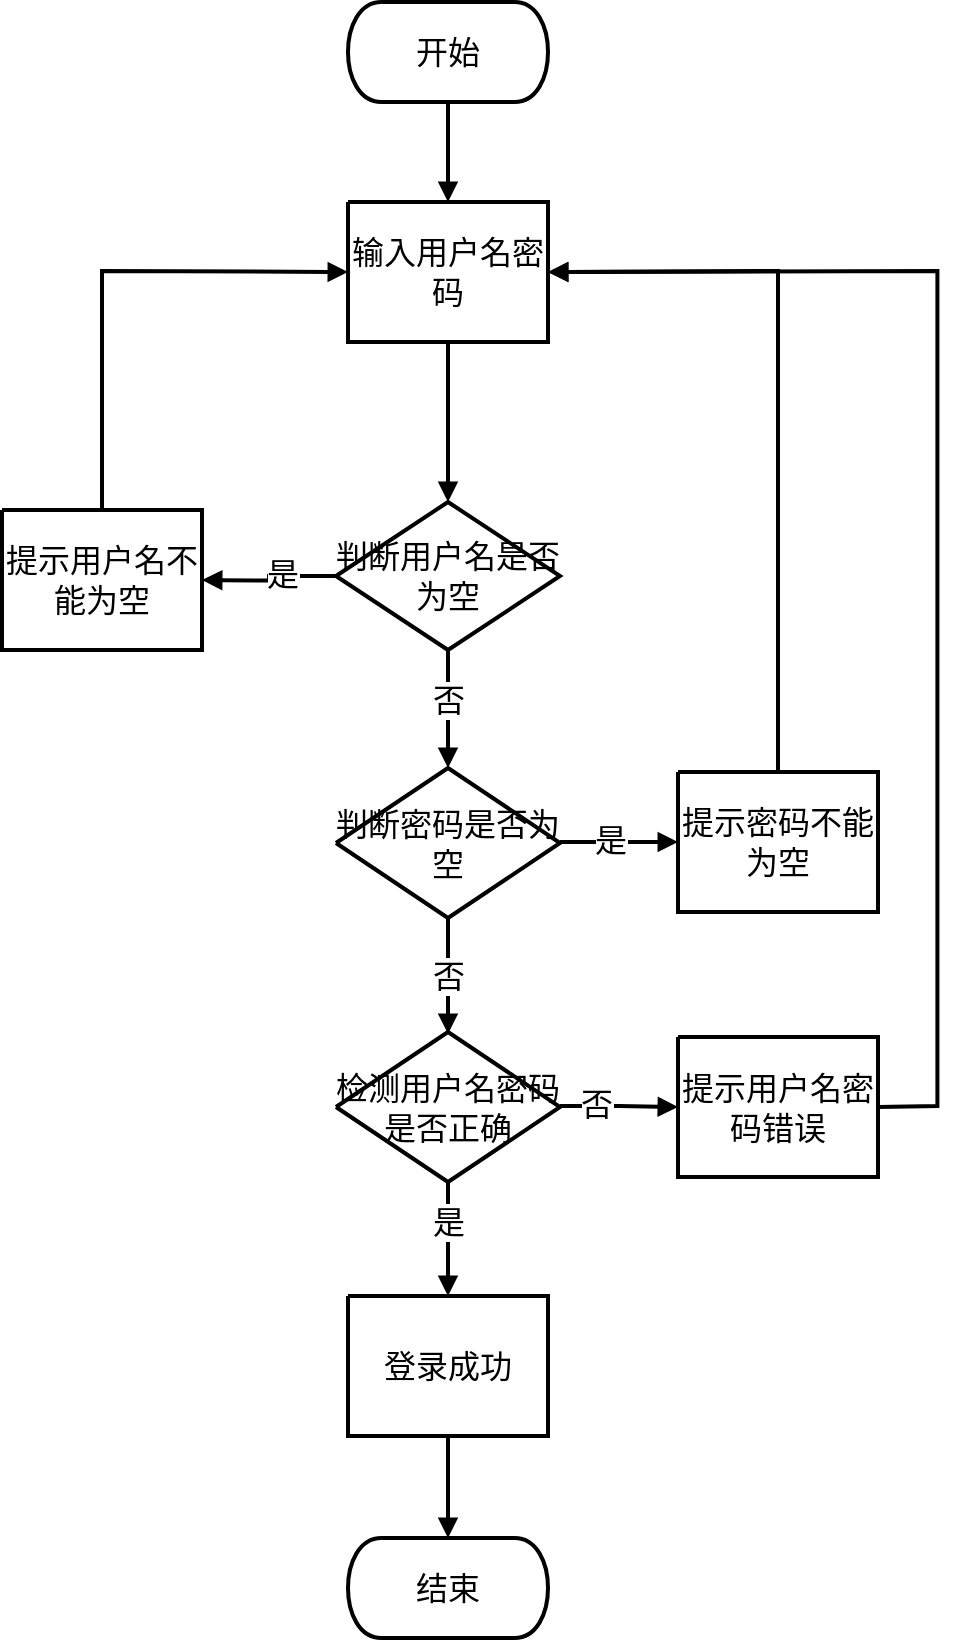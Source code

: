 <mxfile version="27.0.1">
  <diagram name="Page-1" id="j2iqf1lN_lBpIqI17TB4">
    <mxGraphModel dx="1630" dy="901" grid="1" gridSize="10" guides="1" tooltips="1" connect="1" arrows="1" fold="1" page="1" pageScale="1" pageWidth="827" pageHeight="1169" math="0" shadow="0">
      <root>
        <mxCell id="0" />
        <mxCell id="1" parent="0" />
        <UserObject label="&lt;div style=&quot;font-size: 1px&quot;&gt;&lt;p style=&quot;text-align:center;margin-left:0;margin-right:0;margin-top:0px;margin-bottom:0px;text-indent:0;vertical-align:middle;direction:ltr;&quot;&gt;&lt;font style=&quot;font-size:16px;font-family:0;color:#000000;direction:ltr;letter-spacing:0px;line-height:120%;opacity:1&quot;&gt;输入用户名密码&lt;/font&gt;&lt;/p&gt;&lt;/div&gt;" tags="Background" id="w1vzb71OgvnPb8wGR7mG-2">
          <mxCell style="verticalAlign=middle;align=center;overflow=width;vsdxID=1;fillColor=#FFFFFF;gradientColor=none;shape=stencil(nZBRDoQgDERP03+WHsHFe5iISyOCQdT19kIaIxq//Jtp3zTpAFaTaUYNUkwx+F6v1EYD+AUpyRkdKCYFqACrzgf9C352LfuxyWRWg1/yhT/nRE5IsZWuZtCSK8CPeI0e/hF+jV7AJM4PO7KWCyr390bSiNtEtQM=);strokeColor=#000000;strokeWidth=2;spacingTop=-3;spacingBottom=-3;spacingLeft=-3;spacingRight=-3;points=[];labelBackgroundColor=none;rounded=0;html=1;whiteSpace=wrap;fontFamily=Times New Roman;" vertex="1" parent="1">
            <mxGeometry x="222" y="362" width="100" height="70" as="geometry" />
          </mxCell>
        </UserObject>
        <UserObject label="&lt;div style=&quot;font-size: 1px&quot;&gt;&lt;p style=&quot;text-align:center;margin-left:0;margin-right:0;margin-top:0px;margin-bottom:0px;text-indent:0;vertical-align:middle;direction:ltr;&quot;&gt;&lt;font style=&quot;font-size:16px;font-family:0;color:#000000;direction:ltr;letter-spacing:0px;line-height:120%;opacity:1&quot;&gt;开始&lt;/font&gt;&lt;/p&gt;&lt;/div&gt;" tags="Background" id="w1vzb71OgvnPb8wGR7mG-3">
          <mxCell style="verticalAlign=middle;align=center;overflow=width;vsdxID=2;fillColor=#FFFFFF;gradientColor=none;shape=stencil(hZJLEoIwDIZP06VMSQZ0j3gPRop0rJQpD/H2UoMCLQ67JP2S/EnKMGnKrBYMeNMafRdPmbclwzMDkFUpjGxHi2HKMCm0ETejuyonv84saa2H7m2FgfLCOIiPNgv4iyL8410IVrJawCcMEP/D185Q6XCqzaMgiic+XCbwATaQX+wLod8W18ymTH8mB3eFHnydswjwGVjPgn5b3N3lzuJHYz5ZIZWiiy/f3ROPIfoemL4B);strokeColor=#000000;strokeWidth=2;spacingTop=-3;spacingBottom=-3;spacingLeft=-3;spacingRight=-3;points=[];labelBackgroundColor=none;rounded=0;html=1;whiteSpace=wrap;fontFamily=Times New Roman;" vertex="1" parent="1">
            <mxGeometry x="222" y="262" width="100" height="50" as="geometry" />
          </mxCell>
        </UserObject>
        <UserObject label="&lt;div style=&quot;font-size: 1px&quot;&gt;&lt;p style=&quot;text-align:center;margin-left:0;margin-right:0;margin-top:0px;margin-bottom:0px;text-indent:0;vertical-align:middle;direction:ltr;&quot;&gt;&lt;font style=&quot;font-size:16px;font-family:0;color:#000000;direction:ltr;letter-spacing:0px;line-height:120%;opacity:1&quot;&gt;判断用户名是否为空&lt;/font&gt;&lt;/p&gt;&lt;/div&gt;" tags="Background" id="w1vzb71OgvnPb8wGR7mG-4">
          <mxCell style="verticalAlign=middle;align=center;overflow=width;vsdxID=3;fillColor=#FFFFFF;gradientColor=none;shape=stencil(nZBdDoMgEIRPs+/IxhNYew8TUTYiGKT+3F7IppE2jTF9m9n9Zh4GsJp1MymQYg7eDWqlNmjAB0hJVitPISrAGrDqnFe9dy/bsp+aRCY1uiU1bJwTKSHFzq5k+2TSkM3I8hO9IAvxd+s7+pO933pFRnGO0ZExvGX+/x4vnnh4rA8=);strokeColor=#000000;strokeWidth=2;spacingTop=-3;spacingBottom=-3;spacingLeft=-3;spacingRight=-3;points=[];labelBackgroundColor=none;rounded=0;html=1;whiteSpace=wrap;fontFamily=Times New Roman;" vertex="1" parent="1">
            <mxGeometry x="216" y="512" width="112" height="74" as="geometry" />
          </mxCell>
        </UserObject>
        <UserObject label="&lt;div style=&quot;font-size: 1px&quot;&gt;&lt;p style=&quot;text-align:center;margin-left:0;margin-right:0;margin-top:0px;margin-bottom:0px;text-indent:0;vertical-align:middle;direction:ltr;&quot;&gt;&lt;font style=&quot;font-size:16px;font-family:0;color:#000000;direction:ltr;letter-spacing:0px;line-height:120%;opacity:1&quot;&gt;提示用户名不能为空&lt;/font&gt;&lt;/p&gt;&lt;/div&gt;" tags="Background" id="w1vzb71OgvnPb8wGR7mG-5">
          <mxCell style="verticalAlign=middle;align=center;overflow=width;vsdxID=4;fillColor=#FFFFFF;gradientColor=none;shape=stencil(nZBRDoQgDERP03+WHsHFe5iISyOCQdT19kIaIxq//Jtp3zTpAFaTaUYNUkwx+F6v1EYD+AUpyRkdKCYFqACrzgf9C352LfuxyWRWg1/yhT/nRE5IsZWuZtCSK8CPeI0e/hF+jV7AJM4PO7KWCyr390bSiNtEtQM=);strokeColor=#000000;strokeWidth=2;spacingTop=-3;spacingBottom=-3;spacingLeft=-3;spacingRight=-3;points=[];labelBackgroundColor=none;rounded=0;html=1;whiteSpace=wrap;fontFamily=Times New Roman;" vertex="1" parent="1">
            <mxGeometry x="49" y="516" width="100" height="70" as="geometry" />
          </mxCell>
        </UserObject>
        <UserObject label="&lt;div style=&quot;font-size: 1px&quot;&gt;&lt;p style=&quot;text-align:center;margin-left:0;margin-right:0;margin-top:0px;margin-bottom:0px;text-indent:0;vertical-align:middle;direction:ltr;&quot;&gt;&lt;font style=&quot;font-size:16px;font-family:0;color:#000000;direction:ltr;letter-spacing:0px;line-height:120%;opacity:1&quot;&gt;判断密码是否为空&lt;/font&gt;&lt;/p&gt;&lt;/div&gt;" tags="Background" id="w1vzb71OgvnPb8wGR7mG-6">
          <mxCell style="verticalAlign=middle;align=center;overflow=width;vsdxID=5;fillColor=#FFFFFF;gradientColor=none;shape=stencil(nZBdDoMgEIRPs+/IxhNYew8TUTYiGKT+3F7IppE2jTF9m9n9Zh4GsJp1MymQYg7eDWqlNmjAB0hJVitPISrAGrDqnFe9dy/bsp+aRCY1uiU1bJwTKSHFzq5k+2TSkM3I8hO9IAvxd+s7+pO933pFRnGO0ZExvGX+/x4vnnh4rA8=);strokeColor=#000000;strokeWidth=2;spacingTop=-3;spacingBottom=-3;spacingLeft=-3;spacingRight=-3;points=[];labelBackgroundColor=none;rounded=0;html=1;whiteSpace=wrap;fontFamily=Times New Roman;" vertex="1" parent="1">
            <mxGeometry x="216" y="645" width="112" height="75" as="geometry" />
          </mxCell>
        </UserObject>
        <UserObject label="&lt;div style=&quot;font-size: 1px&quot;&gt;&lt;p style=&quot;text-align:center;margin-left:0;margin-right:0;margin-top:0px;margin-bottom:0px;text-indent:0;vertical-align:middle;direction:ltr;&quot;&gt;&lt;font style=&quot;font-size:16px;font-family:0;color:#000000;direction:ltr;letter-spacing:0px;line-height:120%;opacity:1&quot;&gt;提示密码不能为空&lt;/font&gt;&lt;/p&gt;&lt;/div&gt;" tags="Background" id="w1vzb71OgvnPb8wGR7mG-7">
          <mxCell style="verticalAlign=middle;align=center;overflow=width;vsdxID=6;fillColor=#FFFFFF;gradientColor=none;shape=stencil(nZBRDoQgDERP03+WHsHFe5iISyOCQdT19kIaIxq//Jtp3zTpAFaTaUYNUkwx+F6v1EYD+AUpyRkdKCYFqACrzgf9C352LfuxyWRWg1/yhT/nRE5IsZWuZtCSK8CPeI0e/hF+jV7AJM4PO7KWCyr390bSiNtEtQM=);strokeColor=#000000;strokeWidth=2;spacingTop=-3;spacingBottom=-3;spacingLeft=-3;spacingRight=-3;points=[];labelBackgroundColor=none;rounded=0;html=1;whiteSpace=wrap;fontFamily=Times New Roman;" vertex="1" parent="1">
            <mxGeometry x="387" y="647" width="100" height="70" as="geometry" />
          </mxCell>
        </UserObject>
        <UserObject label="&lt;div style=&quot;font-size: 1px&quot;&gt;&lt;p style=&quot;text-align:center;margin-left:0;margin-right:0;margin-top:0px;margin-bottom:0px;text-indent:0;vertical-align:middle;direction:ltr;&quot;&gt;&lt;font style=&quot;font-size:16px;font-family:0;color:#000000;direction:ltr;letter-spacing:0px;line-height:120%;opacity:1&quot;&gt;检测用户名密码是否正确&lt;/font&gt;&lt;/p&gt;&lt;/div&gt;" tags="Background" id="w1vzb71OgvnPb8wGR7mG-8">
          <mxCell style="verticalAlign=middle;align=center;overflow=width;vsdxID=7;fillColor=#FFFFFF;gradientColor=none;shape=stencil(nZBdDoMgEIRPs+/IxhNYew8TUTYiGKT+3F7IppE2jTF9m9n9Zh4GsJp1MymQYg7eDWqlNmjAB0hJVitPISrAGrDqnFe9dy/bsp+aRCY1uiU1bJwTKSHFzq5k+2TSkM3I8hO9IAvxd+s7+pO933pFRnGO0ZExvGX+/x4vnnh4rA8=);strokeColor=#000000;strokeWidth=2;spacingTop=-3;spacingBottom=-3;spacingLeft=-3;spacingRight=-3;points=[];labelBackgroundColor=none;rounded=0;html=1;whiteSpace=wrap;fontFamily=Times New Roman;" vertex="1" parent="1">
            <mxGeometry x="216" y="777" width="112" height="75" as="geometry" />
          </mxCell>
        </UserObject>
        <UserObject label="&lt;div style=&quot;font-size: 1px&quot;&gt;&lt;p style=&quot;text-align:center;margin-left:0;margin-right:0;margin-top:0px;margin-bottom:0px;text-indent:0;vertical-align:middle;direction:ltr;&quot;&gt;&lt;font style=&quot;font-size:16px;font-family:0;color:#000000;direction:ltr;letter-spacing:0px;line-height:120%;opacity:1&quot;&gt;登录成功&lt;/font&gt;&lt;/p&gt;&lt;/div&gt;" tags="Background" id="w1vzb71OgvnPb8wGR7mG-9">
          <mxCell style="verticalAlign=middle;align=center;overflow=width;vsdxID=8;fillColor=#FFFFFF;gradientColor=none;shape=stencil(nZBRDoQgDERP03+WHsHFe5iISyOCQdT19kIaIxq//Jtp3zTpAFaTaUYNUkwx+F6v1EYD+AUpyRkdKCYFqACrzgf9C352LfuxyWRWg1/yhT/nRE5IsZWuZtCSK8CPeI0e/hF+jV7AJM4PO7KWCyr390bSiNtEtQM=);strokeColor=#000000;strokeWidth=2;spacingTop=-3;spacingBottom=-3;spacingLeft=-3;spacingRight=-3;points=[];labelBackgroundColor=none;rounded=0;html=1;whiteSpace=wrap;fontFamily=Times New Roman;" vertex="1" parent="1">
            <mxGeometry x="222" y="909" width="100" height="70" as="geometry" />
          </mxCell>
        </UserObject>
        <UserObject label="&lt;div style=&quot;font-size: 1px&quot;&gt;&lt;p style=&quot;text-align:center;margin-left:0;margin-right:0;margin-top:0px;margin-bottom:0px;text-indent:0;vertical-align:middle;direction:ltr;&quot;&gt;&lt;font style=&quot;font-size:16px;font-family:0;color:#000000;direction:ltr;letter-spacing:0px;line-height:120%;opacity:1&quot;&gt;结束&lt;/font&gt;&lt;/p&gt;&lt;/div&gt;" tags="Background" id="w1vzb71OgvnPb8wGR7mG-10">
          <mxCell style="verticalAlign=middle;align=center;overflow=width;vsdxID=9;fillColor=#FFFFFF;gradientColor=none;shape=stencil(hZJLEoIwDIZP06VMSQZ0j3gPRop0rJQpD/H2UoMCLQ67JP2S/EnKMGnKrBYMeNMafRdPmbclwzMDkFUpjGxHi2HKMCm0ETejuyonv84saa2H7m2FgfLCOIiPNgv4iyL8410IVrJawCcMEP/D185Q6XCqzaMgiic+XCbwATaQX+wLod8W18ymTH8mB3eFHnydswjwGVjPgn5b3N3lzuJHYz5ZIZWiiy/f3ROPIfoemL4B);strokeColor=#000000;strokeWidth=2;spacingTop=-3;spacingBottom=-3;spacingLeft=-3;spacingRight=-3;points=[];labelBackgroundColor=none;rounded=0;html=1;whiteSpace=wrap;fontFamily=Times New Roman;" vertex="1" parent="1">
            <mxGeometry x="222" y="1030" width="100" height="50" as="geometry" />
          </mxCell>
        </UserObject>
        <UserObject label="&lt;div style=&quot;font-size: 1px&quot;&gt;&lt;p style=&quot;text-align:center;margin-left:0;margin-right:0;margin-top:0px;margin-bottom:0px;text-indent:0;vertical-align:middle;direction:ltr;&quot;&gt;&lt;font style=&quot;font-size:16px;font-family:0;color:#000000;direction:ltr;letter-spacing:0px;line-height:120%;opacity:1&quot;&gt;提示用户名密码错误&lt;/font&gt;&lt;/p&gt;&lt;/div&gt;" tags="Background" id="w1vzb71OgvnPb8wGR7mG-11">
          <mxCell style="verticalAlign=middle;align=center;overflow=width;vsdxID=10;fillColor=#FFFFFF;gradientColor=none;shape=stencil(nZBRDoQgDERP03+WHsHFe5iISyOCQdT19kIaIxq//Jtp3zTpAFaTaUYNUkwx+F6v1EYD+AUpyRkdKCYFqACrzgf9C352LfuxyWRWg1/yhT/nRE5IsZWuZtCSK8CPeI0e/hF+jV7AJM4PO7KWCyr390bSiNtEtQM=);strokeColor=#000000;strokeWidth=2;spacingTop=-3;spacingBottom=-3;spacingLeft=-3;spacingRight=-3;points=[];labelBackgroundColor=none;rounded=0;html=1;whiteSpace=wrap;fontFamily=Times New Roman;" vertex="1" parent="1">
            <mxGeometry x="387" y="779.5" width="100" height="70" as="geometry" />
          </mxCell>
        </UserObject>
        <UserObject label="&lt;div style=&quot;&quot;&gt;&lt;p style=&quot;text-align: center; margin: 0px; text-indent: 0px; vertical-align: middle; direction: ltr;&quot;&gt;&lt;font style=&quot;color: rgb(0, 0, 0); direction: ltr; letter-spacing: 0px; line-height: 120%; opacity: 1; font-size: 16px;&quot;&gt;否&lt;/font&gt;&lt;/p&gt;&lt;/div&gt;" tags="Background" id="w1vzb71OgvnPb8wGR7mG-12">
          <mxCell style="vsdxID=11;edgeStyle=none;startArrow=none;endArrow=block;startSize=5;endSize=5;strokeWidth=2;spacingTop=0;spacingBottom=0;spacingLeft=0;spacingRight=0;verticalAlign=middle;html=1;labelBackgroundColor=#ffffff;rounded=0;align=center;exitX=0.5;exitY=1;exitDx=0;exitDy=0;exitPerimeter=0;entryX=0.5;entryY=0.013;entryDx=0;entryDy=0;entryPerimeter=0;fontFamily=Times New Roman;" edge="1" parent="1" source="w1vzb71OgvnPb8wGR7mG-6" target="w1vzb71OgvnPb8wGR7mG-8">
            <mxGeometry relative="1" as="geometry">
              <mxPoint as="offset" />
              <Array as="points">
                <mxPoint x="272" y="749.04" />
                <mxPoint x="272" y="749.04" />
              </Array>
            </mxGeometry>
          </mxCell>
        </UserObject>
        <UserObject label="&lt;div style=&quot;&quot;&gt;&lt;p style=&quot;text-align: center; margin: 0px; text-indent: 0px; vertical-align: middle; direction: ltr;&quot;&gt;&lt;font style=&quot;color: rgb(0, 0, 0); direction: ltr; letter-spacing: 0px; line-height: 120%; opacity: 1; font-size: 16px;&quot;&gt;是&lt;/font&gt;&lt;/p&gt;&lt;/div&gt;" tags="Background" id="w1vzb71OgvnPb8wGR7mG-13">
          <mxCell style="vsdxID=12;edgeStyle=none;startArrow=none;endArrow=block;startSize=5;endSize=5;strokeWidth=2;spacingTop=0;spacingBottom=0;spacingLeft=0;spacingRight=0;verticalAlign=middle;html=1;labelBackgroundColor=#ffffff;rounded=0;align=center;exitX=1;exitY=0.493;exitDx=0;exitDy=0;exitPerimeter=0;entryX=0;entryY=0.5;entryDx=0;entryDy=0;entryPerimeter=0;fontFamily=Times New Roman;" edge="1" parent="1" source="w1vzb71OgvnPb8wGR7mG-6" target="w1vzb71OgvnPb8wGR7mG-7">
            <mxGeometry relative="1" as="geometry">
              <mxPoint x="-4" y="-1" as="offset" />
              <Array as="points">
                <mxPoint x="357.5" y="682" />
                <mxPoint x="357.5" y="682" />
              </Array>
            </mxGeometry>
          </mxCell>
        </UserObject>
        <UserObject label="" tags="Background" id="w1vzb71OgvnPb8wGR7mG-14">
          <mxCell style="vsdxID=13;edgeStyle=none;startArrow=none;endArrow=block;startSize=5;endSize=5;strokeWidth=2;spacingTop=0;spacingBottom=0;spacingLeft=0;spacingRight=0;verticalAlign=middle;html=1;labelBackgroundColor=#ffffff;rounded=0;exitX=0.5;exitY=1;exitDx=0;exitDy=0;exitPerimeter=0;entryX=0.5;entryY=0;entryDx=0;entryDy=0;entryPerimeter=0;fontFamily=Times New Roman;" edge="1" parent="1" source="w1vzb71OgvnPb8wGR7mG-9" target="w1vzb71OgvnPb8wGR7mG-10">
            <mxGeometry relative="1" as="geometry">
              <mxPoint y="129" as="offset" />
              <Array as="points">
                <mxPoint x="272" y="1007.5" />
                <mxPoint x="272" y="1007.5" />
              </Array>
            </mxGeometry>
          </mxCell>
        </UserObject>
        <UserObject label="&lt;div style=&quot;&quot;&gt;&lt;p style=&quot;text-align: center; margin: 0px; text-indent: 0px; vertical-align: middle; direction: ltr;&quot;&gt;&lt;font style=&quot;color: rgb(0, 0, 0); direction: ltr; letter-spacing: 0px; line-height: 120%; opacity: 1; font-size: 16px;&quot;&gt;否&lt;/font&gt;&lt;/p&gt;&lt;/div&gt;" tags="Background" id="w1vzb71OgvnPb8wGR7mG-15">
          <mxCell style="vsdxID=14;edgeStyle=none;startArrow=none;endArrow=block;startSize=5;endSize=5;strokeWidth=2;spacingTop=0;spacingBottom=0;spacingLeft=0;spacingRight=0;verticalAlign=middle;html=1;labelBackgroundColor=#ffffff;rounded=0;align=center;exitX=0.5;exitY=1;exitDx=0;exitDy=0;exitPerimeter=0;entryX=0.5;entryY=0;entryDx=0;entryDy=0;entryPerimeter=0;fontFamily=Times New Roman;" edge="1" parent="1" source="w1vzb71OgvnPb8wGR7mG-4" target="w1vzb71OgvnPb8wGR7mG-6">
            <mxGeometry relative="1" as="geometry">
              <mxPoint y="-5" as="offset" />
              <Array as="points">
                <mxPoint x="272" y="615.25" />
                <mxPoint x="272" y="615.25" />
              </Array>
            </mxGeometry>
          </mxCell>
        </UserObject>
        <UserObject label="" tags="Background" id="w1vzb71OgvnPb8wGR7mG-16">
          <mxCell style="vsdxID=15;edgeStyle=none;startArrow=none;endArrow=block;startSize=5;endSize=5;strokeWidth=2;spacingTop=0;spacingBottom=0;spacingLeft=0;spacingRight=0;verticalAlign=middle;html=1;labelBackgroundColor=#ffffff;rounded=0;exitX=0.5;exitY=1;exitDx=0;exitDy=0;exitPerimeter=0;entryX=0.5;entryY=0;entryDx=0;entryDy=0;entryPerimeter=0;fontFamily=Times New Roman;" edge="1" parent="1" source="w1vzb71OgvnPb8wGR7mG-3" target="w1vzb71OgvnPb8wGR7mG-2">
            <mxGeometry relative="1" as="geometry">
              <mxPoint y="126" as="offset" />
              <Array as="points">
                <mxPoint x="272" y="337" />
                <mxPoint x="272" y="337" />
              </Array>
            </mxGeometry>
          </mxCell>
        </UserObject>
        <UserObject label="" tags="Background" id="w1vzb71OgvnPb8wGR7mG-17">
          <mxCell style="vsdxID=16;edgeStyle=none;startArrow=none;endArrow=block;startSize=5;endSize=5;strokeWidth=2;spacingTop=0;spacingBottom=0;spacingLeft=0;spacingRight=0;verticalAlign=middle;html=1;labelBackgroundColor=#ffffff;rounded=0;exitX=0.5;exitY=1;exitDx=0;exitDy=0;exitPerimeter=0;entryX=0.5;entryY=0;entryDx=0;entryDy=0;entryPerimeter=0;fontFamily=Times New Roman;" edge="1" parent="1" source="w1vzb71OgvnPb8wGR7mG-2" target="w1vzb71OgvnPb8wGR7mG-4">
            <mxGeometry relative="1" as="geometry">
              <mxPoint y="141" as="offset" />
              <Array as="points">
                <mxPoint x="272" y="472" />
                <mxPoint x="272" y="472" />
              </Array>
            </mxGeometry>
          </mxCell>
        </UserObject>
        <UserObject label="" tags="Background" id="w1vzb71OgvnPb8wGR7mG-18">
          <mxCell style="vsdxID=17;edgeStyle=none;startArrow=none;endArrow=block;startSize=5;endSize=5;strokeWidth=2;spacingTop=0;spacingBottom=0;spacingLeft=0;spacingRight=0;verticalAlign=middle;html=1;labelBackgroundColor=#ffffff;rounded=0;exitX=0.5;exitY=0;exitDx=0;exitDy=0;exitPerimeter=0;entryX=0;entryY=0.5;entryDx=0;entryDy=0;entryPerimeter=0;fontFamily=Times New Roman;" edge="1" parent="1" source="w1vzb71OgvnPb8wGR7mG-5" target="w1vzb71OgvnPb8wGR7mG-2">
            <mxGeometry relative="1" as="geometry">
              <mxPoint x="-2" y="101" as="offset" />
              <Array as="points">
                <mxPoint x="99" y="396.5" />
              </Array>
            </mxGeometry>
          </mxCell>
        </UserObject>
        <UserObject label="&lt;div style=&quot;&quot;&gt;&lt;p style=&quot;text-align: center; margin: 0px; text-indent: 0px; vertical-align: middle; direction: ltr;&quot;&gt;&lt;font style=&quot;color: rgb(0, 0, 0); direction: ltr; letter-spacing: 0px; line-height: 120%; opacity: 1; font-size: 16px;&quot;&gt;是&lt;/font&gt;&lt;/p&gt;&lt;/div&gt;" tags="Background" id="w1vzb71OgvnPb8wGR7mG-19">
          <mxCell style="vsdxID=18;edgeStyle=none;startArrow=none;endArrow=block;startSize=5;endSize=5;strokeWidth=2;spacingTop=0;spacingBottom=0;spacingLeft=0;spacingRight=0;verticalAlign=middle;html=1;labelBackgroundColor=#ffffff;rounded=0;align=center;exitX=0;exitY=0.5;exitDx=0;exitDy=0;exitPerimeter=0;entryX=1;entryY=0.5;entryDx=0;entryDy=0;entryPerimeter=0;fontFamily=Times New Roman;" edge="1" parent="1" source="w1vzb71OgvnPb8wGR7mG-4" target="w1vzb71OgvnPb8wGR7mG-5">
            <mxGeometry relative="1" as="geometry">
              <mxPoint x="6" y="-2" as="offset" />
              <Array as="points">
                <mxPoint x="182.5" y="549" />
                <mxPoint x="182.5" y="551.25" />
              </Array>
            </mxGeometry>
          </mxCell>
        </UserObject>
        <UserObject label="&lt;div style=&quot;&quot;&gt;&lt;p style=&quot;text-align: center; margin: 0px; text-indent: 0px; vertical-align: middle; direction: ltr;&quot;&gt;&lt;font style=&quot;color: rgb(0, 0, 0); direction: ltr; letter-spacing: 0px; line-height: 120%; opacity: 1; font-size: 16px;&quot;&gt;是&lt;/font&gt;&lt;/p&gt;&lt;/div&gt;" tags="Background" id="w1vzb71OgvnPb8wGR7mG-20">
          <mxCell style="vsdxID=19;edgeStyle=none;startArrow=none;endArrow=block;startSize=5;endSize=5;strokeWidth=2;spacingTop=0;spacingBottom=0;spacingLeft=0;spacingRight=0;verticalAlign=middle;html=1;labelBackgroundColor=#ffffff;rounded=0;align=center;exitX=0.5;exitY=1;exitDx=0;exitDy=0;exitPerimeter=0;entryX=0.5;entryY=0;entryDx=0;entryDy=0;entryPerimeter=0;fontFamily=Times New Roman;" edge="1" parent="1" source="w1vzb71OgvnPb8wGR7mG-8" target="w1vzb71OgvnPb8wGR7mG-9">
            <mxGeometry relative="1" as="geometry">
              <mxPoint y="-9" as="offset" />
              <Array as="points">
                <mxPoint x="272" y="880.5" />
                <mxPoint x="272" y="880.5" />
              </Array>
            </mxGeometry>
          </mxCell>
        </UserObject>
        <UserObject label="&lt;div style=&quot;&quot;&gt;&lt;p style=&quot;text-align: center; margin: 0px; text-indent: 0px; vertical-align: middle; direction: ltr;&quot;&gt;&lt;font style=&quot;color: rgb(0, 0, 0); direction: ltr; letter-spacing: 0px; line-height: 120%; opacity: 1; font-size: 16px;&quot;&gt;否&lt;/font&gt;&lt;/p&gt;&lt;/div&gt;" tags="Background" id="w1vzb71OgvnPb8wGR7mG-21">
          <mxCell style="vsdxID=20;edgeStyle=none;startArrow=none;endArrow=block;startSize=5;endSize=5;strokeWidth=2;spacingTop=0;spacingBottom=0;spacingLeft=0;spacingRight=0;verticalAlign=middle;html=1;labelBackgroundColor=#ffffff;rounded=0;align=center;exitX=1;exitY=0.493;exitDx=0;exitDy=0;exitPerimeter=0;entryX=0;entryY=0.5;entryDx=0;entryDy=0;entryPerimeter=0;fontFamily=Times New Roman;" edge="1" parent="1" source="w1vzb71OgvnPb8wGR7mG-8" target="w1vzb71OgvnPb8wGR7mG-11">
            <mxGeometry relative="1" as="geometry">
              <mxPoint x="-11" y="-1" as="offset" />
              <Array as="points">
                <mxPoint x="357.5" y="814" />
                <mxPoint x="357.5" y="814" />
              </Array>
            </mxGeometry>
          </mxCell>
        </UserObject>
        <UserObject label="" tags="Background" id="w1vzb71OgvnPb8wGR7mG-22">
          <mxCell style="vsdxID=21;edgeStyle=none;startArrow=none;endArrow=block;startSize=5;endSize=5;strokeWidth=2;spacingTop=0;spacingBottom=0;spacingLeft=0;spacingRight=0;verticalAlign=middle;html=1;labelBackgroundColor=#ffffff;rounded=0;exitX=1;exitY=0.5;exitDx=0;exitDy=0;exitPerimeter=0;entryX=1;entryY=0.5;entryDx=0;entryDy=0;entryPerimeter=0;fontFamily=Times New Roman;" edge="1" parent="1" source="w1vzb71OgvnPb8wGR7mG-11" target="w1vzb71OgvnPb8wGR7mG-2">
            <mxGeometry relative="1" as="geometry">
              <mxPoint x="-30" y="-25" as="offset" />
              <Array as="points">
                <mxPoint x="516.7" y="814" />
                <mxPoint x="516.7" y="396.5" />
              </Array>
            </mxGeometry>
          </mxCell>
        </UserObject>
        <UserObject label="" tags="Background" id="w1vzb71OgvnPb8wGR7mG-23">
          <mxCell style="vsdxID=22;edgeStyle=none;startArrow=none;endArrow=block;startSize=5;endSize=5;strokeWidth=2;spacingTop=0;spacingBottom=0;spacingLeft=0;spacingRight=0;verticalAlign=middle;html=1;labelBackgroundColor=#ffffff;rounded=0;exitX=0.5;exitY=0;exitDx=0;exitDy=0;exitPerimeter=0;entryX=1;entryY=0.5;entryDx=0;entryDy=0;entryPerimeter=0;fontFamily=Times New Roman;" edge="1" parent="1" source="w1vzb71OgvnPb8wGR7mG-7" target="w1vzb71OgvnPb8wGR7mG-2">
            <mxGeometry relative="1" as="geometry">
              <mxPoint y="34" as="offset" />
              <Array as="points">
                <mxPoint x="437" y="396.5" />
              </Array>
            </mxGeometry>
          </mxCell>
        </UserObject>
      </root>
    </mxGraphModel>
  </diagram>
</mxfile>
